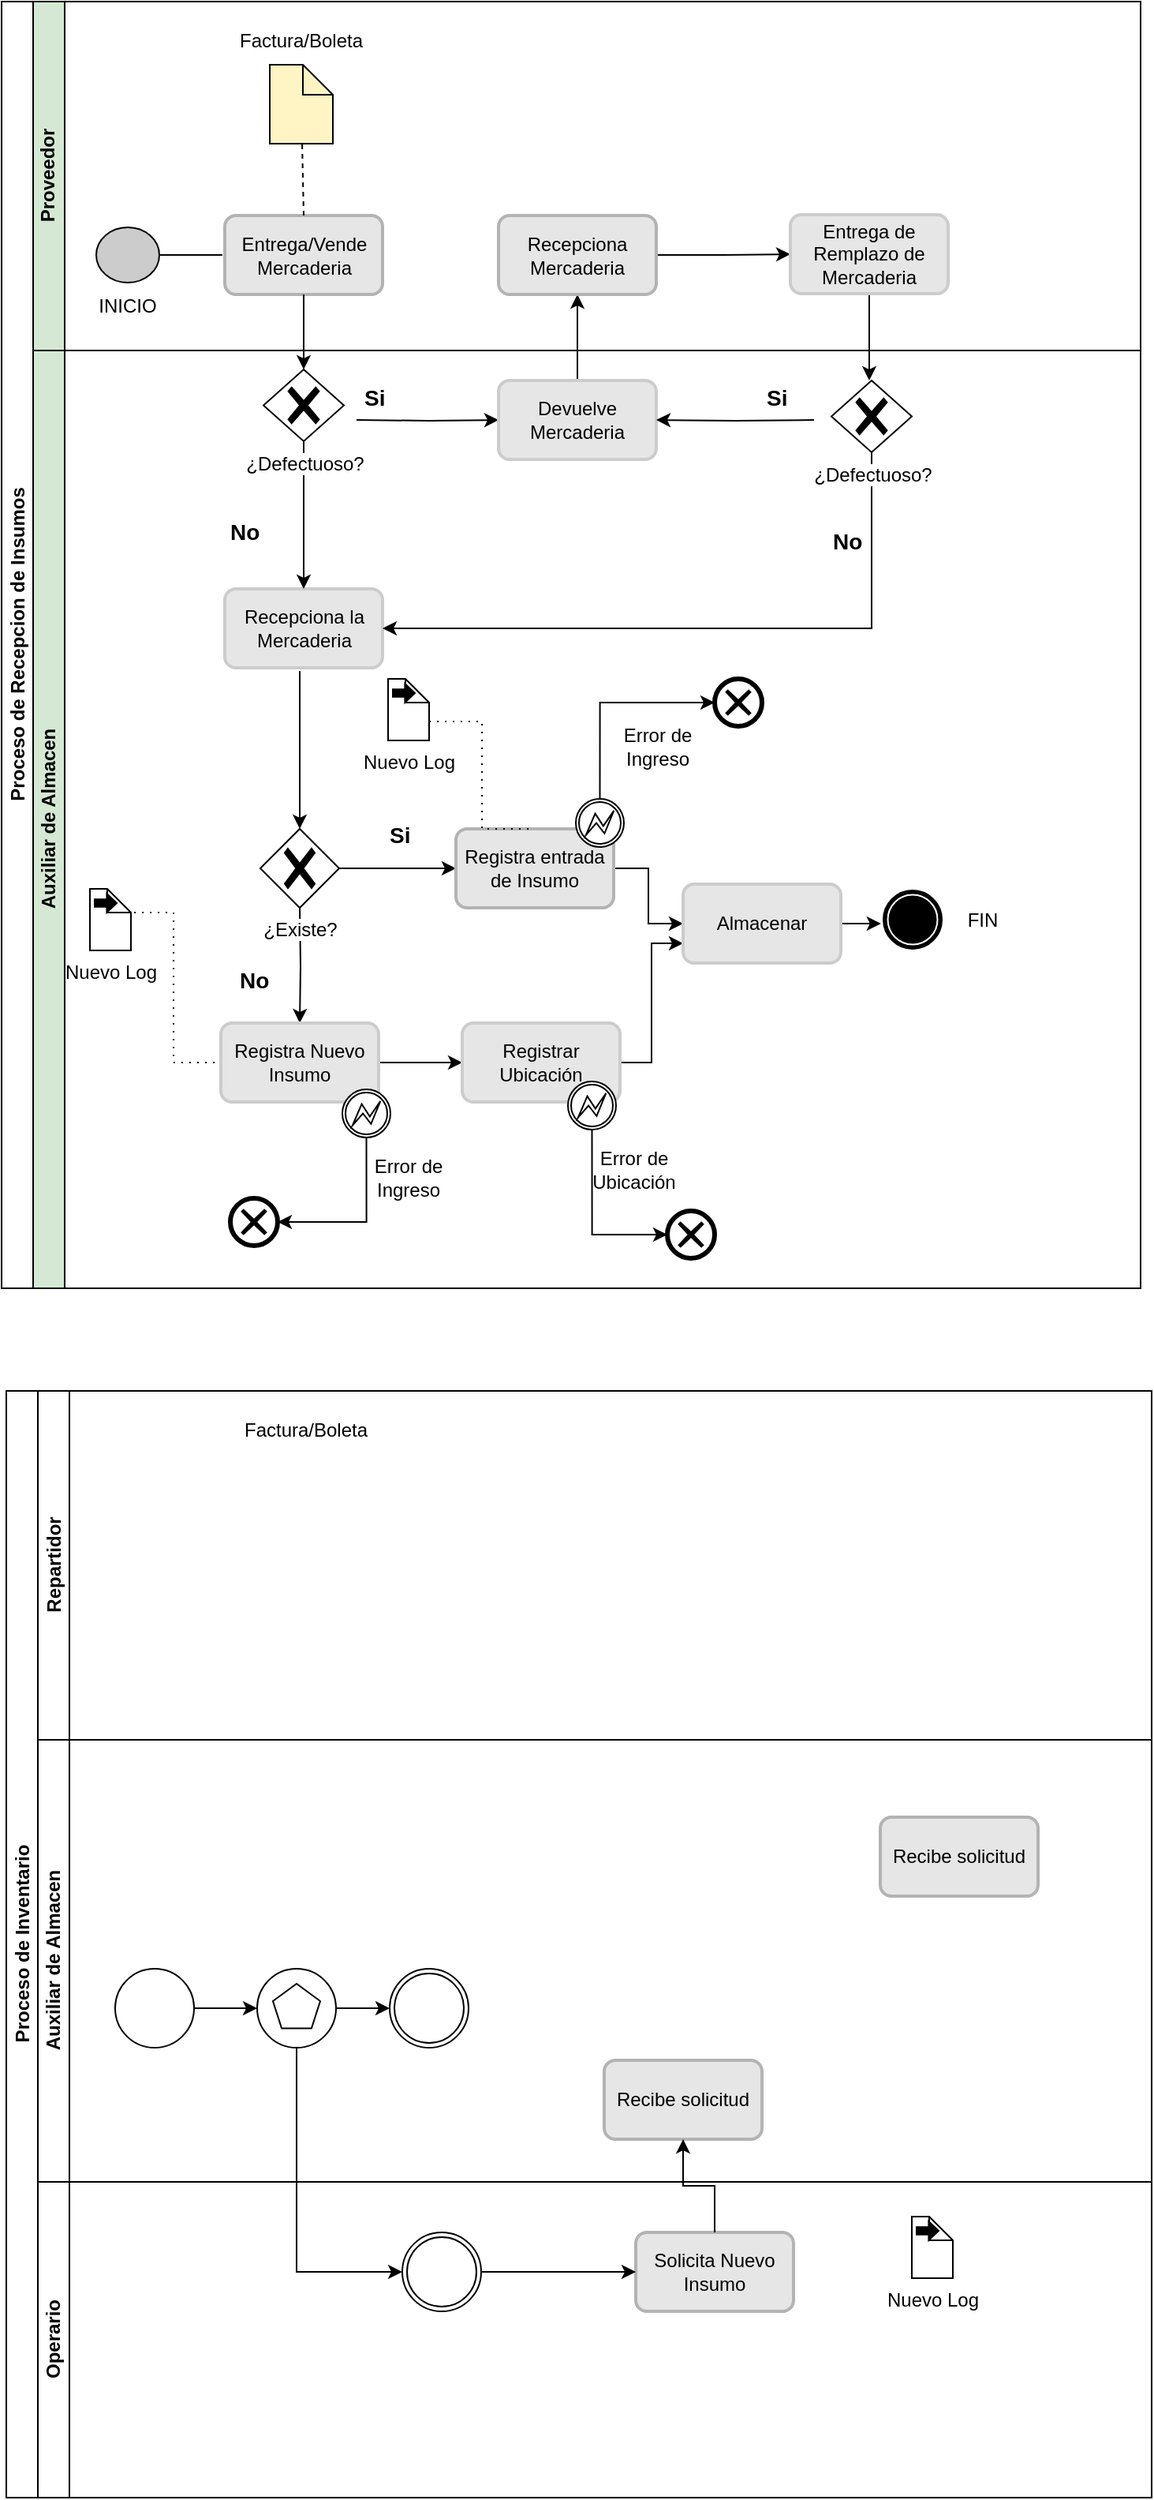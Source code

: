 <mxfile version="22.1.1" type="device">
  <diagram id="prtHgNgQTEPvFCAcTncT" name="Page-1">
    <mxGraphModel dx="1723" dy="783" grid="0" gridSize="10" guides="1" tooltips="1" connect="1" arrows="1" fold="1" page="1" pageScale="1" pageWidth="827" pageHeight="1169" math="0" shadow="0">
      <root>
        <mxCell id="0" />
        <mxCell id="1" parent="0" />
        <mxCell id="dNxyNK7c78bLwvsdeMH5-19" value="Proceso de Recepcion de Insumos" style="swimlane;html=1;childLayout=stackLayout;resizeParent=1;resizeParentMax=0;horizontal=0;startSize=20;horizontalStack=0;" parent="1" vertex="1">
          <mxGeometry x="80" y="170" width="722" height="815" as="geometry" />
        </mxCell>
        <mxCell id="gd9qwgHUTCRp5QT7Sblj-68" style="edgeStyle=orthogonalEdgeStyle;rounded=0;orthogonalLoop=1;jettySize=auto;html=1;exitX=0.5;exitY=0;exitDx=0;exitDy=0;entryX=0.5;entryY=1;entryDx=0;entryDy=0;" edge="1" parent="dNxyNK7c78bLwvsdeMH5-19" source="gd9qwgHUTCRp5QT7Sblj-65" target="gd9qwgHUTCRp5QT7Sblj-67">
          <mxGeometry relative="1" as="geometry" />
        </mxCell>
        <mxCell id="gd9qwgHUTCRp5QT7Sblj-72" style="edgeStyle=orthogonalEdgeStyle;rounded=0;orthogonalLoop=1;jettySize=auto;html=1;exitX=0.5;exitY=1;exitDx=0;exitDy=0;entryX=0.5;entryY=0;entryDx=0;entryDy=0;" edge="1" parent="dNxyNK7c78bLwvsdeMH5-19" source="gd9qwgHUTCRp5QT7Sblj-69">
          <mxGeometry relative="1" as="geometry">
            <mxPoint x="550" y="240" as="targetPoint" />
          </mxGeometry>
        </mxCell>
        <mxCell id="dNxyNK7c78bLwvsdeMH5-20" value="Proveedor" style="swimlane;html=1;startSize=20;horizontal=0;fillColor=#D5E8D4;" parent="dNxyNK7c78bLwvsdeMH5-19" vertex="1">
          <mxGeometry x="20" width="702" height="221" as="geometry" />
        </mxCell>
        <mxCell id="gd9qwgHUTCRp5QT7Sblj-2" value="Entrega/Vende Mercaderia" style="rounded=1;whiteSpace=wrap;html=1;absoluteArcSize=1;arcSize=14;strokeWidth=2;strokeColor=#B3B3B3;fillColor=#E6E6E6;" vertex="1" parent="dNxyNK7c78bLwvsdeMH5-20">
          <mxGeometry x="121.5" y="135.5" width="100" height="50" as="geometry" />
        </mxCell>
        <mxCell id="gd9qwgHUTCRp5QT7Sblj-4" value="" style="endArrow=none;dashed=1;html=1;rounded=0;exitX=0.5;exitY=0;exitDx=0;exitDy=0;" edge="1" parent="dNxyNK7c78bLwvsdeMH5-20" source="gd9qwgHUTCRp5QT7Sblj-6">
          <mxGeometry width="50" height="50" relative="1" as="geometry">
            <mxPoint x="330" y="80" as="sourcePoint" />
            <mxPoint x="170" y="60" as="targetPoint" />
          </mxGeometry>
        </mxCell>
        <mxCell id="gd9qwgHUTCRp5QT7Sblj-6" value="" style="shape=mxgraph.bpmn.data;labelPosition=center;verticalLabelPosition=bottom;align=center;verticalAlign=top;size=19;html=1;fillColor=#FFF4C3;" vertex="1" parent="dNxyNK7c78bLwvsdeMH5-20">
          <mxGeometry x="150" y="40" width="40" height="50" as="geometry" />
        </mxCell>
        <mxCell id="gd9qwgHUTCRp5QT7Sblj-7" value="" style="endArrow=none;dashed=1;html=1;rounded=0;exitX=0.5;exitY=0;exitDx=0;exitDy=0;" edge="1" parent="dNxyNK7c78bLwvsdeMH5-20" source="gd9qwgHUTCRp5QT7Sblj-2" target="gd9qwgHUTCRp5QT7Sblj-6">
          <mxGeometry width="50" height="50" relative="1" as="geometry">
            <mxPoint x="270" y="305" as="sourcePoint" />
            <mxPoint x="270" y="210" as="targetPoint" />
          </mxGeometry>
        </mxCell>
        <mxCell id="gd9qwgHUTCRp5QT7Sblj-8" value="Factura/Boleta" style="text;html=1;strokeColor=none;fillColor=none;align=center;verticalAlign=middle;whiteSpace=wrap;rounded=0;" vertex="1" parent="dNxyNK7c78bLwvsdeMH5-20">
          <mxGeometry x="140" y="10" width="60" height="30" as="geometry" />
        </mxCell>
        <mxCell id="gd9qwgHUTCRp5QT7Sblj-10" value="" style="html=1;outlineConnect=0;whiteSpace=wrap;fillColor=#CCCCCC;shape=mxgraph.archimate3.interface;rotation=-180;" vertex="1" parent="dNxyNK7c78bLwvsdeMH5-20">
          <mxGeometry x="40" y="143" width="80" height="35" as="geometry" />
        </mxCell>
        <mxCell id="gd9qwgHUTCRp5QT7Sblj-70" style="edgeStyle=orthogonalEdgeStyle;rounded=0;orthogonalLoop=1;jettySize=auto;html=1;exitX=1;exitY=0.5;exitDx=0;exitDy=0;entryX=0;entryY=0.5;entryDx=0;entryDy=0;" edge="1" parent="dNxyNK7c78bLwvsdeMH5-20" source="gd9qwgHUTCRp5QT7Sblj-67" target="gd9qwgHUTCRp5QT7Sblj-69">
          <mxGeometry relative="1" as="geometry" />
        </mxCell>
        <mxCell id="gd9qwgHUTCRp5QT7Sblj-67" value="Recepciona Mercaderia" style="rounded=1;whiteSpace=wrap;html=1;absoluteArcSize=1;arcSize=14;strokeWidth=2;strokeColor=#B3B3B3;fillColor=#E6E6E6;" vertex="1" parent="dNxyNK7c78bLwvsdeMH5-20">
          <mxGeometry x="295" y="135.5" width="100" height="50" as="geometry" />
        </mxCell>
        <mxCell id="gd9qwgHUTCRp5QT7Sblj-69" value="Entrega de Remplazo de Mercaderia" style="rounded=1;whiteSpace=wrap;html=1;absoluteArcSize=1;arcSize=14;strokeWidth=2;strokeColor=#CCCCCC;fillColor=#E6E6E6;" vertex="1" parent="dNxyNK7c78bLwvsdeMH5-20">
          <mxGeometry x="480" y="135" width="100" height="50" as="geometry" />
        </mxCell>
        <mxCell id="gd9qwgHUTCRp5QT7Sblj-81" value="INICIO" style="text;html=1;strokeColor=none;fillColor=none;align=center;verticalAlign=middle;whiteSpace=wrap;rounded=0;" vertex="1" parent="dNxyNK7c78bLwvsdeMH5-20">
          <mxGeometry x="30" y="178" width="60" height="30" as="geometry" />
        </mxCell>
        <mxCell id="dNxyNK7c78bLwvsdeMH5-21" value="Auxiliar de Almacen&lt;br&gt;" style="swimlane;html=1;startSize=20;horizontal=0;fillColor=#D5E8D4;" parent="dNxyNK7c78bLwvsdeMH5-19" vertex="1">
          <mxGeometry x="20" y="221" width="702" height="594" as="geometry" />
        </mxCell>
        <mxCell id="gd9qwgHUTCRp5QT7Sblj-20" style="edgeStyle=orthogonalEdgeStyle;rounded=0;orthogonalLoop=1;jettySize=auto;html=1;exitX=0.5;exitY=1;exitDx=0;exitDy=0;entryX=0.5;entryY=0;entryDx=0;entryDy=0;" edge="1" parent="dNxyNK7c78bLwvsdeMH5-21">
          <mxGeometry relative="1" as="geometry">
            <mxPoint x="169" y="203" as="sourcePoint" />
            <mxPoint x="169" y="303" as="targetPoint" />
          </mxGeometry>
        </mxCell>
        <mxCell id="gd9qwgHUTCRp5QT7Sblj-12" value="Recepciona la Mercaderia" style="rounded=1;whiteSpace=wrap;html=1;absoluteArcSize=1;arcSize=14;strokeWidth=2;strokeColor=#CCCCCC;fillColor=#E6E6E6;" vertex="1" parent="dNxyNK7c78bLwvsdeMH5-21">
          <mxGeometry x="121.5" y="151" width="100" height="50" as="geometry" />
        </mxCell>
        <mxCell id="gd9qwgHUTCRp5QT7Sblj-21" style="edgeStyle=orthogonalEdgeStyle;rounded=0;orthogonalLoop=1;jettySize=auto;html=1;exitX=1;exitY=0.5;exitDx=0;exitDy=0;exitPerimeter=0;" edge="1" parent="dNxyNK7c78bLwvsdeMH5-21" source="gd9qwgHUTCRp5QT7Sblj-127" target="gd9qwgHUTCRp5QT7Sblj-15">
          <mxGeometry relative="1" as="geometry">
            <mxPoint x="204" y="328" as="sourcePoint" />
          </mxGeometry>
        </mxCell>
        <mxCell id="gd9qwgHUTCRp5QT7Sblj-23" style="edgeStyle=orthogonalEdgeStyle;rounded=0;orthogonalLoop=1;jettySize=auto;html=1;exitX=0.5;exitY=1;exitDx=0;exitDy=0;entryX=0.5;entryY=0;entryDx=0;entryDy=0;" edge="1" parent="dNxyNK7c78bLwvsdeMH5-21" target="gd9qwgHUTCRp5QT7Sblj-14">
          <mxGeometry relative="1" as="geometry">
            <mxPoint x="169" y="353" as="sourcePoint" />
          </mxGeometry>
        </mxCell>
        <mxCell id="gd9qwgHUTCRp5QT7Sblj-87" style="edgeStyle=orthogonalEdgeStyle;rounded=0;orthogonalLoop=1;jettySize=auto;html=1;exitX=1;exitY=0.5;exitDx=0;exitDy=0;entryX=0;entryY=0.5;entryDx=0;entryDy=0;" edge="1" parent="dNxyNK7c78bLwvsdeMH5-21" source="gd9qwgHUTCRp5QT7Sblj-14" target="gd9qwgHUTCRp5QT7Sblj-85">
          <mxGeometry relative="1" as="geometry" />
        </mxCell>
        <mxCell id="gd9qwgHUTCRp5QT7Sblj-14" value="Registra Nuevo Insumo" style="rounded=1;whiteSpace=wrap;html=1;absoluteArcSize=1;arcSize=14;strokeWidth=2;strokeColor=#CCCCCC;fillColor=#E6E6E6;" vertex="1" parent="dNxyNK7c78bLwvsdeMH5-21">
          <mxGeometry x="119" y="426" width="100" height="50" as="geometry" />
        </mxCell>
        <mxCell id="gd9qwgHUTCRp5QT7Sblj-90" style="edgeStyle=orthogonalEdgeStyle;rounded=0;orthogonalLoop=1;jettySize=auto;html=1;exitX=1;exitY=0.5;exitDx=0;exitDy=0;entryX=0;entryY=0.5;entryDx=0;entryDy=0;" edge="1" parent="dNxyNK7c78bLwvsdeMH5-21" source="gd9qwgHUTCRp5QT7Sblj-15" target="gd9qwgHUTCRp5QT7Sblj-89">
          <mxGeometry relative="1" as="geometry" />
        </mxCell>
        <mxCell id="gd9qwgHUTCRp5QT7Sblj-15" value="Registra entrada de Insumo" style="rounded=1;whiteSpace=wrap;html=1;absoluteArcSize=1;arcSize=14;strokeWidth=2;strokeColor=#B3B3B3;fillColor=#E6E6E6;" vertex="1" parent="dNxyNK7c78bLwvsdeMH5-21">
          <mxGeometry x="268" y="303" width="100" height="50" as="geometry" />
        </mxCell>
        <mxCell id="gd9qwgHUTCRp5QT7Sblj-24" value="&lt;blockquote style=&quot;margin: 0 0 0 40px; border: none; padding: 0px;&quot;&gt;&lt;h1&gt;&lt;font style=&quot;font-size: 14px;&quot;&gt;Si&lt;/font&gt;&lt;/h1&gt;&lt;/blockquote&gt;&lt;p&gt;&lt;br&gt;&lt;/p&gt;" style="text;html=1;strokeColor=none;fillColor=none;spacing=5;spacingTop=-20;whiteSpace=wrap;overflow=hidden;rounded=0;align=left;" vertex="1" parent="dNxyNK7c78bLwvsdeMH5-21">
          <mxGeometry x="181" y="284" width="91" height="39" as="geometry" />
        </mxCell>
        <mxCell id="gd9qwgHUTCRp5QT7Sblj-25" value="&lt;blockquote style=&quot;margin: 0 0 0 40px; border: none; padding: 0px;&quot;&gt;&lt;h1&gt;&lt;font style=&quot;font-size: 14px;&quot;&gt;No&lt;/font&gt;&lt;/h1&gt;&lt;/blockquote&gt;" style="text;html=1;strokeColor=none;fillColor=none;spacing=5;spacingTop=-20;whiteSpace=wrap;overflow=hidden;rounded=0;align=left;" vertex="1" parent="dNxyNK7c78bLwvsdeMH5-21">
          <mxGeometry x="86" y="375.5" width="78" height="39" as="geometry" />
        </mxCell>
        <mxCell id="gd9qwgHUTCRp5QT7Sblj-66" style="edgeStyle=orthogonalEdgeStyle;rounded=0;orthogonalLoop=1;jettySize=auto;html=1;exitX=1;exitY=0.5;exitDx=0;exitDy=0;entryX=0;entryY=0.5;entryDx=0;entryDy=0;" edge="1" parent="dNxyNK7c78bLwvsdeMH5-21" target="gd9qwgHUTCRp5QT7Sblj-65">
          <mxGeometry relative="1" as="geometry">
            <mxPoint x="205" y="44" as="sourcePoint" />
          </mxGeometry>
        </mxCell>
        <mxCell id="gd9qwgHUTCRp5QT7Sblj-63" value="&lt;blockquote style=&quot;margin: 0 0 0 40px; border: none; padding: 0px;&quot;&gt;&lt;h1&gt;&lt;font style=&quot;font-size: 14px;&quot;&gt;Si&lt;/font&gt;&lt;/h1&gt;&lt;/blockquote&gt;&lt;p&gt;&lt;br&gt;&lt;/p&gt;" style="text;html=1;strokeColor=none;fillColor=none;spacing=5;spacingTop=-20;whiteSpace=wrap;overflow=hidden;rounded=0;align=left;" vertex="1" parent="dNxyNK7c78bLwvsdeMH5-21">
          <mxGeometry x="165" y="7" width="91" height="39" as="geometry" />
        </mxCell>
        <mxCell id="gd9qwgHUTCRp5QT7Sblj-64" value="&lt;blockquote style=&quot;margin: 0 0 0 40px; border: none; padding: 0px;&quot;&gt;&lt;h1&gt;&lt;font style=&quot;font-size: 14px;&quot;&gt;No&lt;/font&gt;&lt;/h1&gt;&lt;/blockquote&gt;" style="text;html=1;strokeColor=none;fillColor=none;spacing=5;spacingTop=-20;whiteSpace=wrap;overflow=hidden;rounded=0;align=left;" vertex="1" parent="dNxyNK7c78bLwvsdeMH5-21">
          <mxGeometry x="79.5" y="92" width="91" height="39" as="geometry" />
        </mxCell>
        <mxCell id="gd9qwgHUTCRp5QT7Sblj-65" value="Devuelve Mercaderia" style="rounded=1;whiteSpace=wrap;html=1;absoluteArcSize=1;arcSize=14;strokeWidth=2;strokeColor=#CCCCCC;fillColor=#E6E6E6;" vertex="1" parent="dNxyNK7c78bLwvsdeMH5-21">
          <mxGeometry x="295" y="19" width="100" height="50" as="geometry" />
        </mxCell>
        <mxCell id="gd9qwgHUTCRp5QT7Sblj-73" style="edgeStyle=orthogonalEdgeStyle;rounded=0;orthogonalLoop=1;jettySize=auto;html=1;exitX=0;exitY=0.5;exitDx=0;exitDy=0;entryX=1;entryY=0.5;entryDx=0;entryDy=0;" edge="1" parent="dNxyNK7c78bLwvsdeMH5-21" target="gd9qwgHUTCRp5QT7Sblj-65">
          <mxGeometry relative="1" as="geometry">
            <mxPoint x="495" y="44" as="sourcePoint" />
          </mxGeometry>
        </mxCell>
        <mxCell id="gd9qwgHUTCRp5QT7Sblj-75" style="edgeStyle=orthogonalEdgeStyle;rounded=0;orthogonalLoop=1;jettySize=auto;html=1;exitX=0.5;exitY=1;exitDx=0;exitDy=0;entryX=1;entryY=0.5;entryDx=0;entryDy=0;exitPerimeter=0;" edge="1" parent="dNxyNK7c78bLwvsdeMH5-21" source="gd9qwgHUTCRp5QT7Sblj-132" target="gd9qwgHUTCRp5QT7Sblj-12">
          <mxGeometry relative="1" as="geometry">
            <mxPoint x="530" y="69" as="sourcePoint" />
          </mxGeometry>
        </mxCell>
        <mxCell id="gd9qwgHUTCRp5QT7Sblj-74" value="&lt;blockquote style=&quot;margin: 0 0 0 40px; border: none; padding: 0px;&quot;&gt;&lt;h1&gt;&lt;font style=&quot;font-size: 14px;&quot;&gt;No&lt;/font&gt;&lt;/h1&gt;&lt;/blockquote&gt;" style="text;html=1;strokeColor=none;fillColor=none;spacing=5;spacingTop=-20;whiteSpace=wrap;overflow=hidden;rounded=0;align=left;" vertex="1" parent="dNxyNK7c78bLwvsdeMH5-21">
          <mxGeometry x="462" y="98" width="91" height="39" as="geometry" />
        </mxCell>
        <mxCell id="gd9qwgHUTCRp5QT7Sblj-76" value="&lt;blockquote style=&quot;margin: 0 0 0 40px; border: none; padding: 0px;&quot;&gt;&lt;h1&gt;&lt;font style=&quot;font-size: 14px;&quot;&gt;Si&lt;/font&gt;&lt;/h1&gt;&lt;/blockquote&gt;&lt;p&gt;&lt;br&gt;&lt;/p&gt;" style="text;html=1;strokeColor=none;fillColor=none;spacing=5;spacingTop=-20;whiteSpace=wrap;overflow=hidden;rounded=0;align=left;" vertex="1" parent="dNxyNK7c78bLwvsdeMH5-21">
          <mxGeometry x="419.5" y="7" width="91" height="39" as="geometry" />
        </mxCell>
        <mxCell id="gd9qwgHUTCRp5QT7Sblj-77" style="edgeStyle=orthogonalEdgeStyle;rounded=0;orthogonalLoop=1;jettySize=auto;html=1;exitX=0.5;exitY=1;exitDx=0;exitDy=0;" edge="1" parent="dNxyNK7c78bLwvsdeMH5-21">
          <mxGeometry relative="1" as="geometry">
            <mxPoint x="595" y="351.67" as="sourcePoint" />
            <mxPoint x="595" y="351.67" as="targetPoint" />
          </mxGeometry>
        </mxCell>
        <mxCell id="gd9qwgHUTCRp5QT7Sblj-84" value="FIN" style="text;html=1;strokeColor=none;fillColor=none;align=center;verticalAlign=middle;whiteSpace=wrap;rounded=0;" vertex="1" parent="dNxyNK7c78bLwvsdeMH5-21">
          <mxGeometry x="572" y="345.5" width="60" height="30" as="geometry" />
        </mxCell>
        <mxCell id="gd9qwgHUTCRp5QT7Sblj-88" style="edgeStyle=orthogonalEdgeStyle;rounded=0;orthogonalLoop=1;jettySize=auto;html=1;exitX=1;exitY=0.5;exitDx=0;exitDy=0;entryX=0;entryY=0.75;entryDx=0;entryDy=0;" edge="1" parent="dNxyNK7c78bLwvsdeMH5-21" source="gd9qwgHUTCRp5QT7Sblj-85" target="gd9qwgHUTCRp5QT7Sblj-89">
          <mxGeometry relative="1" as="geometry">
            <mxPoint x="403.5" y="418" as="targetPoint" />
          </mxGeometry>
        </mxCell>
        <mxCell id="gd9qwgHUTCRp5QT7Sblj-85" value="Registrar Ubicación" style="rounded=1;whiteSpace=wrap;html=1;absoluteArcSize=1;arcSize=14;strokeWidth=2;strokeColor=#CCCCCC;fillColor=#E6E6E6;" vertex="1" parent="dNxyNK7c78bLwvsdeMH5-21">
          <mxGeometry x="272" y="426" width="100" height="50" as="geometry" />
        </mxCell>
        <mxCell id="gd9qwgHUTCRp5QT7Sblj-94" style="edgeStyle=orthogonalEdgeStyle;rounded=0;orthogonalLoop=1;jettySize=auto;html=1;exitX=1;exitY=0.5;exitDx=0;exitDy=0;" edge="1" parent="dNxyNK7c78bLwvsdeMH5-21" source="gd9qwgHUTCRp5QT7Sblj-89">
          <mxGeometry relative="1" as="geometry">
            <mxPoint x="537.444" y="363.333" as="targetPoint" />
          </mxGeometry>
        </mxCell>
        <mxCell id="gd9qwgHUTCRp5QT7Sblj-89" value="Almacenar" style="rounded=1;whiteSpace=wrap;html=1;absoluteArcSize=1;arcSize=14;strokeWidth=2;strokeColor=#CCCCCC;fillColor=#E6E6E6;" vertex="1" parent="dNxyNK7c78bLwvsdeMH5-21">
          <mxGeometry x="412" y="338" width="100" height="50" as="geometry" />
        </mxCell>
        <mxCell id="gd9qwgHUTCRp5QT7Sblj-91" value="" style="points=[[0.145,0.145,0],[0.5,0,0],[0.855,0.145,0],[1,0.5,0],[0.855,0.855,0],[0.5,1,0],[0.145,0.855,0],[0,0.5,0]];shape=mxgraph.bpmn.event;html=1;verticalLabelPosition=bottom;labelBackgroundColor=#ffffff;verticalAlign=top;align=center;perimeter=ellipsePerimeter;outlineConnect=0;aspect=fixed;outline=end;symbol=terminate;" vertex="1" parent="dNxyNK7c78bLwvsdeMH5-21">
          <mxGeometry x="540" y="343" width="35" height="35" as="geometry" />
        </mxCell>
        <mxCell id="gd9qwgHUTCRp5QT7Sblj-100" value="" style="points=[[0.145,0.145,0],[0.5,0,0],[0.855,0.145,0],[1,0.5,0],[0.855,0.855,0],[0.5,1,0],[0.145,0.855,0],[0,0.5,0]];shape=mxgraph.bpmn.event;html=1;verticalLabelPosition=bottom;labelBackgroundColor=#ffffff;verticalAlign=top;align=center;perimeter=ellipsePerimeter;outlineConnect=0;aspect=fixed;outline=boundInt;symbol=error;" vertex="1" parent="dNxyNK7c78bLwvsdeMH5-21">
          <mxGeometry x="344" y="284" width="30.5" height="30.5" as="geometry" />
        </mxCell>
        <mxCell id="gd9qwgHUTCRp5QT7Sblj-101" value="" style="points=[[0.145,0.145,0],[0.5,0,0],[0.855,0.145,0],[1,0.5,0],[0.855,0.855,0],[0.5,1,0],[0.145,0.855,0],[0,0.5,0]];shape=mxgraph.bpmn.event;html=1;verticalLabelPosition=bottom;labelBackgroundColor=#ffffff;verticalAlign=top;align=center;perimeter=ellipsePerimeter;outlineConnect=0;aspect=fixed;outline=boundInt;symbol=error;" vertex="1" parent="dNxyNK7c78bLwvsdeMH5-21">
          <mxGeometry x="196" y="468" width="30.5" height="30.5" as="geometry" />
        </mxCell>
        <mxCell id="gd9qwgHUTCRp5QT7Sblj-102" value="" style="points=[[0.145,0.145,0],[0.5,0,0],[0.855,0.145,0],[1,0.5,0],[0.855,0.855,0],[0.5,1,0],[0.145,0.855,0],[0,0.5,0]];shape=mxgraph.bpmn.event;html=1;verticalLabelPosition=bottom;labelBackgroundColor=#ffffff;verticalAlign=top;align=center;perimeter=ellipsePerimeter;outlineConnect=0;aspect=fixed;outline=end;symbol=cancel;" vertex="1" parent="dNxyNK7c78bLwvsdeMH5-21">
          <mxGeometry x="125" y="537" width="30" height="30" as="geometry" />
        </mxCell>
        <mxCell id="gd9qwgHUTCRp5QT7Sblj-103" value="" style="points=[[0.145,0.145,0],[0.5,0,0],[0.855,0.145,0],[1,0.5,0],[0.855,0.855,0],[0.5,1,0],[0.145,0.855,0],[0,0.5,0]];shape=mxgraph.bpmn.event;html=1;verticalLabelPosition=bottom;labelBackgroundColor=#ffffff;verticalAlign=top;align=center;perimeter=ellipsePerimeter;outlineConnect=0;aspect=fixed;outline=end;symbol=cancel;" vertex="1" parent="dNxyNK7c78bLwvsdeMH5-21">
          <mxGeometry x="432" y="208" width="30" height="30" as="geometry" />
        </mxCell>
        <mxCell id="gd9qwgHUTCRp5QT7Sblj-105" style="edgeStyle=orthogonalEdgeStyle;rounded=0;orthogonalLoop=1;jettySize=auto;html=1;exitX=0.5;exitY=1;exitDx=0;exitDy=0;exitPerimeter=0;entryX=1;entryY=0.5;entryDx=0;entryDy=0;entryPerimeter=0;" edge="1" parent="dNxyNK7c78bLwvsdeMH5-21" source="gd9qwgHUTCRp5QT7Sblj-101" target="gd9qwgHUTCRp5QT7Sblj-102">
          <mxGeometry relative="1" as="geometry" />
        </mxCell>
        <mxCell id="gd9qwgHUTCRp5QT7Sblj-106" style="edgeStyle=orthogonalEdgeStyle;rounded=0;orthogonalLoop=1;jettySize=auto;html=1;exitX=0.5;exitY=0;exitDx=0;exitDy=0;exitPerimeter=0;entryX=0;entryY=0.5;entryDx=0;entryDy=0;entryPerimeter=0;" edge="1" parent="dNxyNK7c78bLwvsdeMH5-21" source="gd9qwgHUTCRp5QT7Sblj-100" target="gd9qwgHUTCRp5QT7Sblj-103">
          <mxGeometry relative="1" as="geometry" />
        </mxCell>
        <mxCell id="gd9qwgHUTCRp5QT7Sblj-107" value="Error de Ingreso" style="text;html=1;strokeColor=none;fillColor=none;align=center;verticalAlign=middle;whiteSpace=wrap;rounded=0;" vertex="1" parent="dNxyNK7c78bLwvsdeMH5-21">
          <mxGeometry x="366" y="236" width="60" height="30" as="geometry" />
        </mxCell>
        <mxCell id="gd9qwgHUTCRp5QT7Sblj-108" value="Error de Ingreso" style="text;html=1;strokeColor=none;fillColor=none;align=center;verticalAlign=middle;whiteSpace=wrap;rounded=0;" vertex="1" parent="dNxyNK7c78bLwvsdeMH5-21">
          <mxGeometry x="208" y="509" width="60" height="30" as="geometry" />
        </mxCell>
        <mxCell id="gd9qwgHUTCRp5QT7Sblj-109" value="" style="points=[[0.145,0.145,0],[0.5,0,0],[0.855,0.145,0],[1,0.5,0],[0.855,0.855,0],[0.5,1,0],[0.145,0.855,0],[0,0.5,0]];shape=mxgraph.bpmn.event;html=1;verticalLabelPosition=bottom;labelBackgroundColor=#ffffff;verticalAlign=top;align=center;perimeter=ellipsePerimeter;outlineConnect=0;aspect=fixed;outline=boundInt;symbol=error;" vertex="1" parent="dNxyNK7c78bLwvsdeMH5-21">
          <mxGeometry x="339" y="463" width="30.5" height="30.5" as="geometry" />
        </mxCell>
        <mxCell id="gd9qwgHUTCRp5QT7Sblj-110" value="" style="points=[[0.145,0.145,0],[0.5,0,0],[0.855,0.145,0],[1,0.5,0],[0.855,0.855,0],[0.5,1,0],[0.145,0.855,0],[0,0.5,0]];shape=mxgraph.bpmn.event;html=1;verticalLabelPosition=bottom;labelBackgroundColor=#ffffff;verticalAlign=top;align=center;perimeter=ellipsePerimeter;outlineConnect=0;aspect=fixed;outline=end;symbol=cancel;" vertex="1" parent="dNxyNK7c78bLwvsdeMH5-21">
          <mxGeometry x="402" y="545" width="30" height="30" as="geometry" />
        </mxCell>
        <mxCell id="gd9qwgHUTCRp5QT7Sblj-112" value="Error de Ubicación" style="text;html=1;strokeColor=none;fillColor=none;align=center;verticalAlign=middle;whiteSpace=wrap;rounded=0;" vertex="1" parent="dNxyNK7c78bLwvsdeMH5-21">
          <mxGeometry x="351" y="504" width="60" height="30" as="geometry" />
        </mxCell>
        <mxCell id="gd9qwgHUTCRp5QT7Sblj-113" style="edgeStyle=orthogonalEdgeStyle;rounded=0;orthogonalLoop=1;jettySize=auto;html=1;exitX=0.5;exitY=1;exitDx=0;exitDy=0;exitPerimeter=0;entryX=0;entryY=0.5;entryDx=0;entryDy=0;entryPerimeter=0;" edge="1" parent="dNxyNK7c78bLwvsdeMH5-21" source="gd9qwgHUTCRp5QT7Sblj-109" target="gd9qwgHUTCRp5QT7Sblj-110">
          <mxGeometry relative="1" as="geometry" />
        </mxCell>
        <mxCell id="gd9qwgHUTCRp5QT7Sblj-115" value="Nuevo Log" style="shape=mxgraph.bpmn.data;labelPosition=center;verticalLabelPosition=bottom;align=center;verticalAlign=top;size=15;html=1;bpmnTransferType=output;" vertex="1" parent="dNxyNK7c78bLwvsdeMH5-21">
          <mxGeometry x="225" y="208" width="26" height="39" as="geometry" />
        </mxCell>
        <mxCell id="gd9qwgHUTCRp5QT7Sblj-119" value="Nuevo Log" style="shape=mxgraph.bpmn.data;labelPosition=center;verticalLabelPosition=bottom;align=center;verticalAlign=top;size=15;html=1;bpmnTransferType=output;" vertex="1" parent="dNxyNK7c78bLwvsdeMH5-21">
          <mxGeometry x="36" y="341" width="26" height="39" as="geometry" />
        </mxCell>
        <mxCell id="gd9qwgHUTCRp5QT7Sblj-121" value="" style="edgeStyle=elbowEdgeStyle;fontSize=12;html=1;endFill=0;startFill=0;endSize=6;startSize=6;dashed=1;dashPattern=1 4;endArrow=none;startArrow=none;rounded=0;entryX=0;entryY=0.5;entryDx=0;entryDy=0;" edge="1" parent="dNxyNK7c78bLwvsdeMH5-21" target="gd9qwgHUTCRp5QT7Sblj-14">
          <mxGeometry width="160" relative="1" as="geometry">
            <mxPoint x="59" y="356" as="sourcePoint" />
            <mxPoint x="213" y="319" as="targetPoint" />
          </mxGeometry>
        </mxCell>
        <mxCell id="gd9qwgHUTCRp5QT7Sblj-123" value="" style="edgeStyle=elbowEdgeStyle;fontSize=12;html=1;endFill=0;startFill=0;endSize=6;startSize=6;dashed=1;dashPattern=1 4;endArrow=none;startArrow=none;rounded=0;entryX=0.5;entryY=0;entryDx=0;entryDy=0;exitX=0;exitY=0;exitDx=26;exitDy=27;exitPerimeter=0;" edge="1" parent="dNxyNK7c78bLwvsdeMH5-21" source="gd9qwgHUTCRp5QT7Sblj-115" target="gd9qwgHUTCRp5QT7Sblj-15">
          <mxGeometry width="160" relative="1" as="geometry">
            <mxPoint x="247" y="193" as="sourcePoint" />
            <mxPoint x="407" y="193" as="targetPoint" />
          </mxGeometry>
        </mxCell>
        <mxCell id="gd9qwgHUTCRp5QT7Sblj-127" value="¿Existe?&lt;br&gt;" style="points=[[0.25,0.25,0],[0.5,0,0],[0.75,0.25,0],[1,0.5,0],[0.75,0.75,0],[0.5,1,0],[0.25,0.75,0],[0,0.5,0]];shape=mxgraph.bpmn.gateway2;html=1;verticalLabelPosition=bottom;labelBackgroundColor=#ffffff;verticalAlign=top;align=center;perimeter=rhombusPerimeter;outlineConnect=0;outline=none;symbol=none;gwType=exclusive;" vertex="1" parent="dNxyNK7c78bLwvsdeMH5-21">
          <mxGeometry x="144" y="303" width="50" height="50" as="geometry" />
        </mxCell>
        <mxCell id="gd9qwgHUTCRp5QT7Sblj-131" style="edgeStyle=orthogonalEdgeStyle;rounded=0;orthogonalLoop=1;jettySize=auto;html=1;exitX=0.5;exitY=1;exitDx=0;exitDy=0;exitPerimeter=0;" edge="1" parent="dNxyNK7c78bLwvsdeMH5-21" source="gd9qwgHUTCRp5QT7Sblj-129" target="gd9qwgHUTCRp5QT7Sblj-12">
          <mxGeometry relative="1" as="geometry" />
        </mxCell>
        <mxCell id="gd9qwgHUTCRp5QT7Sblj-129" value="¿Defectuoso?" style="points=[[0.25,0.25,0],[0.5,0,0],[0.75,0.25,0],[1,0.5,0],[0.75,0.75,0],[0.5,1,0],[0.25,0.75,0],[0,0.5,0]];shape=mxgraph.bpmn.gateway2;html=1;verticalLabelPosition=bottom;labelBackgroundColor=#ffffff;verticalAlign=top;align=center;perimeter=rhombusPerimeter;outlineConnect=0;outline=none;symbol=none;gwType=exclusive;" vertex="1" parent="dNxyNK7c78bLwvsdeMH5-21">
          <mxGeometry x="146" y="12" width="51" height="45.5" as="geometry" />
        </mxCell>
        <mxCell id="gd9qwgHUTCRp5QT7Sblj-132" value="¿Defectuoso?" style="points=[[0.25,0.25,0],[0.5,0,0],[0.75,0.25,0],[1,0.5,0],[0.75,0.75,0],[0.5,1,0],[0.25,0.75,0],[0,0.5,0]];shape=mxgraph.bpmn.gateway2;html=1;verticalLabelPosition=bottom;labelBackgroundColor=#ffffff;verticalAlign=top;align=center;perimeter=rhombusPerimeter;outlineConnect=0;outline=none;symbol=none;gwType=exclusive;" vertex="1" parent="dNxyNK7c78bLwvsdeMH5-21">
          <mxGeometry x="506" y="19" width="51" height="45.5" as="geometry" />
        </mxCell>
        <mxCell id="gd9qwgHUTCRp5QT7Sblj-130" style="edgeStyle=orthogonalEdgeStyle;rounded=0;orthogonalLoop=1;jettySize=auto;html=1;exitX=0.5;exitY=1;exitDx=0;exitDy=0;entryX=0.5;entryY=0;entryDx=0;entryDy=0;entryPerimeter=0;" edge="1" parent="dNxyNK7c78bLwvsdeMH5-19" source="gd9qwgHUTCRp5QT7Sblj-2" target="gd9qwgHUTCRp5QT7Sblj-129">
          <mxGeometry relative="1" as="geometry" />
        </mxCell>
        <mxCell id="gd9qwgHUTCRp5QT7Sblj-27" value="Proceso de Inventario&lt;br&gt;" style="swimlane;html=1;childLayout=stackLayout;resizeParent=1;resizeParentMax=0;horizontal=0;startSize=20;horizontalStack=0;" vertex="1" parent="1">
          <mxGeometry x="83" y="1050" width="726" height="701" as="geometry" />
        </mxCell>
        <mxCell id="gd9qwgHUTCRp5QT7Sblj-28" value="Repartidor&lt;br&gt;" style="swimlane;html=1;startSize=20;horizontal=0;" vertex="1" parent="gd9qwgHUTCRp5QT7Sblj-27">
          <mxGeometry x="20" width="706" height="221" as="geometry" />
        </mxCell>
        <mxCell id="gd9qwgHUTCRp5QT7Sblj-33" value="Factura/Boleta" style="text;html=1;strokeColor=none;fillColor=none;align=center;verticalAlign=middle;whiteSpace=wrap;rounded=0;" vertex="1" parent="gd9qwgHUTCRp5QT7Sblj-28">
          <mxGeometry x="140" y="10" width="60" height="30" as="geometry" />
        </mxCell>
        <mxCell id="gd9qwgHUTCRp5QT7Sblj-35" value="Auxiliar de Almacen&lt;br&gt;" style="swimlane;html=1;startSize=20;horizontal=0;" vertex="1" parent="gd9qwgHUTCRp5QT7Sblj-27">
          <mxGeometry x="20" y="221" width="706" height="280" as="geometry" />
        </mxCell>
        <mxCell id="gd9qwgHUTCRp5QT7Sblj-135" value="Recibe solicitud" style="rounded=1;whiteSpace=wrap;html=1;absoluteArcSize=1;arcSize=14;strokeWidth=2;strokeColor=#B3B3B3;fillColor=#E6E6E6;" vertex="1" parent="gd9qwgHUTCRp5QT7Sblj-35">
          <mxGeometry x="359" y="203" width="100" height="50" as="geometry" />
        </mxCell>
        <mxCell id="gd9qwgHUTCRp5QT7Sblj-141" value="Recibe solicitud" style="rounded=1;whiteSpace=wrap;html=1;absoluteArcSize=1;arcSize=14;strokeWidth=2;strokeColor=#B3B3B3;fillColor=#E6E6E6;" vertex="1" parent="gd9qwgHUTCRp5QT7Sblj-35">
          <mxGeometry x="534" y="49" width="100" height="50" as="geometry" />
        </mxCell>
        <mxCell id="gd9qwgHUTCRp5QT7Sblj-144" value="" style="points=[[0.145,0.145,0],[0.5,0,0],[0.855,0.145,0],[1,0.5,0],[0.855,0.855,0],[0.5,1,0],[0.145,0.855,0],[0,0.5,0]];shape=mxgraph.bpmn.event;html=1;verticalLabelPosition=bottom;labelBackgroundColor=#ffffff;verticalAlign=top;align=center;perimeter=ellipsePerimeter;outlineConnect=0;aspect=fixed;outline=standard;symbol=multiple;" vertex="1" parent="gd9qwgHUTCRp5QT7Sblj-35">
          <mxGeometry x="139" y="145" width="50" height="50" as="geometry" />
        </mxCell>
        <mxCell id="gd9qwgHUTCRp5QT7Sblj-146" value="" style="points=[[0.145,0.145,0],[0.5,0,0],[0.855,0.145,0],[1,0.5,0],[0.855,0.855,0],[0.5,1,0],[0.145,0.855,0],[0,0.5,0]];shape=mxgraph.bpmn.event;html=1;verticalLabelPosition=bottom;labelBackgroundColor=#ffffff;verticalAlign=top;align=center;perimeter=ellipsePerimeter;outlineConnect=0;aspect=fixed;outline=standard;symbol=general;" vertex="1" parent="gd9qwgHUTCRp5QT7Sblj-35">
          <mxGeometry x="49" y="145" width="50" height="50" as="geometry" />
        </mxCell>
        <mxCell id="gd9qwgHUTCRp5QT7Sblj-148" style="edgeStyle=orthogonalEdgeStyle;rounded=0;orthogonalLoop=1;jettySize=auto;html=1;exitX=1;exitY=0.5;exitDx=0;exitDy=0;exitPerimeter=0;entryX=0;entryY=0.5;entryDx=0;entryDy=0;entryPerimeter=0;" edge="1" parent="gd9qwgHUTCRp5QT7Sblj-35" source="gd9qwgHUTCRp5QT7Sblj-146" target="gd9qwgHUTCRp5QT7Sblj-144">
          <mxGeometry relative="1" as="geometry" />
        </mxCell>
        <mxCell id="gd9qwgHUTCRp5QT7Sblj-152" value="" style="points=[[0.145,0.145,0],[0.5,0,0],[0.855,0.145,0],[1,0.5,0],[0.855,0.855,0],[0.5,1,0],[0.145,0.855,0],[0,0.5,0]];shape=mxgraph.bpmn.event;html=1;verticalLabelPosition=bottom;labelBackgroundColor=#ffffff;verticalAlign=top;align=center;perimeter=ellipsePerimeter;outlineConnect=0;aspect=fixed;outline=throwing;symbol=general;" vertex="1" parent="gd9qwgHUTCRp5QT7Sblj-35">
          <mxGeometry x="223" y="145" width="50" height="50" as="geometry" />
        </mxCell>
        <mxCell id="gd9qwgHUTCRp5QT7Sblj-153" style="edgeStyle=orthogonalEdgeStyle;rounded=0;orthogonalLoop=1;jettySize=auto;html=1;exitX=1;exitY=0.5;exitDx=0;exitDy=0;exitPerimeter=0;entryX=0;entryY=0.5;entryDx=0;entryDy=0;entryPerimeter=0;" edge="1" parent="gd9qwgHUTCRp5QT7Sblj-35" source="gd9qwgHUTCRp5QT7Sblj-144" target="gd9qwgHUTCRp5QT7Sblj-152">
          <mxGeometry relative="1" as="geometry" />
        </mxCell>
        <mxCell id="gd9qwgHUTCRp5QT7Sblj-45" value="Operario" style="swimlane;html=1;startSize=20;horizontal=0;" vertex="1" parent="gd9qwgHUTCRp5QT7Sblj-27">
          <mxGeometry x="20" y="501" width="706" height="200" as="geometry" />
        </mxCell>
        <mxCell id="gd9qwgHUTCRp5QT7Sblj-124" value="Solicita Nuevo Insumo" style="rounded=1;whiteSpace=wrap;html=1;absoluteArcSize=1;arcSize=14;strokeWidth=2;strokeColor=#B3B3B3;fillColor=#E6E6E6;" vertex="1" parent="gd9qwgHUTCRp5QT7Sblj-45">
          <mxGeometry x="379" y="32" width="100" height="50" as="geometry" />
        </mxCell>
        <mxCell id="gd9qwgHUTCRp5QT7Sblj-137" value="Nuevo Log" style="shape=mxgraph.bpmn.data;labelPosition=center;verticalLabelPosition=bottom;align=center;verticalAlign=top;size=15;html=1;bpmnTransferType=output;" vertex="1" parent="gd9qwgHUTCRp5QT7Sblj-45">
          <mxGeometry x="554" y="22" width="26" height="39" as="geometry" />
        </mxCell>
        <mxCell id="gd9qwgHUTCRp5QT7Sblj-156" style="edgeStyle=orthogonalEdgeStyle;rounded=0;orthogonalLoop=1;jettySize=auto;html=1;exitX=1;exitY=0.5;exitDx=0;exitDy=0;exitPerimeter=0;" edge="1" parent="gd9qwgHUTCRp5QT7Sblj-45" source="gd9qwgHUTCRp5QT7Sblj-154" target="gd9qwgHUTCRp5QT7Sblj-124">
          <mxGeometry relative="1" as="geometry" />
        </mxCell>
        <mxCell id="gd9qwgHUTCRp5QT7Sblj-154" value="" style="points=[[0.145,0.145,0],[0.5,0,0],[0.855,0.145,0],[1,0.5,0],[0.855,0.855,0],[0.5,1,0],[0.145,0.855,0],[0,0.5,0]];shape=mxgraph.bpmn.event;html=1;verticalLabelPosition=bottom;labelBackgroundColor=#ffffff;verticalAlign=top;align=center;perimeter=ellipsePerimeter;outlineConnect=0;aspect=fixed;outline=throwing;symbol=general;" vertex="1" parent="gd9qwgHUTCRp5QT7Sblj-45">
          <mxGeometry x="231" y="32" width="50" height="50" as="geometry" />
        </mxCell>
        <mxCell id="gd9qwgHUTCRp5QT7Sblj-150" style="edgeStyle=orthogonalEdgeStyle;rounded=0;orthogonalLoop=1;jettySize=auto;html=1;exitX=0.5;exitY=0;exitDx=0;exitDy=0;entryX=0.5;entryY=1;entryDx=0;entryDy=0;" edge="1" parent="gd9qwgHUTCRp5QT7Sblj-27" source="gd9qwgHUTCRp5QT7Sblj-124" target="gd9qwgHUTCRp5QT7Sblj-135">
          <mxGeometry relative="1" as="geometry" />
        </mxCell>
        <mxCell id="gd9qwgHUTCRp5QT7Sblj-155" style="edgeStyle=orthogonalEdgeStyle;rounded=0;orthogonalLoop=1;jettySize=auto;html=1;exitX=0.5;exitY=1;exitDx=0;exitDy=0;exitPerimeter=0;entryX=0;entryY=0.5;entryDx=0;entryDy=0;entryPerimeter=0;" edge="1" parent="gd9qwgHUTCRp5QT7Sblj-27" source="gd9qwgHUTCRp5QT7Sblj-144" target="gd9qwgHUTCRp5QT7Sblj-154">
          <mxGeometry relative="1" as="geometry" />
        </mxCell>
      </root>
    </mxGraphModel>
  </diagram>
</mxfile>
